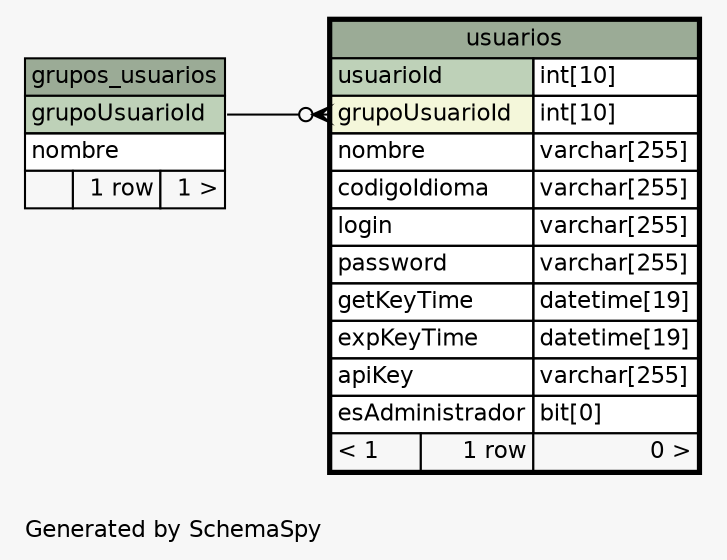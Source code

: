 // dot 2.38.0 on Windows 10 10.0
// SchemaSpy rev 590
digraph "oneDegreeRelationshipsDiagram" {
  graph [
    rankdir="RL"
    bgcolor="#f7f7f7"
    label="\nGenerated by SchemaSpy"
    labeljust="l"
    nodesep="0.18"
    ranksep="0.46"
    fontname="Helvetica"
    fontsize="11"
  ];
  node [
    fontname="Helvetica"
    fontsize="11"
    shape="plaintext"
  ];
  edge [
    arrowsize="0.8"
  ];
  "usuarios":"grupoUsuarioId":w -> "grupos_usuarios":"grupoUsuarioId":e [arrowhead=none dir=back arrowtail=crowodot];
  "grupos_usuarios" [
    label=<
    <TABLE BORDER="0" CELLBORDER="1" CELLSPACING="0" BGCOLOR="#ffffff">
      <TR><TD COLSPAN="3" BGCOLOR="#9bab96" ALIGN="CENTER">grupos_usuarios</TD></TR>
      <TR><TD PORT="grupoUsuarioId" COLSPAN="3" BGCOLOR="#bed1b8" ALIGN="LEFT">grupoUsuarioId</TD></TR>
      <TR><TD PORT="nombre" COLSPAN="3" ALIGN="LEFT">nombre</TD></TR>
      <TR><TD ALIGN="LEFT" BGCOLOR="#f7f7f7">  </TD><TD ALIGN="RIGHT" BGCOLOR="#f7f7f7">1 row</TD><TD ALIGN="RIGHT" BGCOLOR="#f7f7f7">1 &gt;</TD></TR>
    </TABLE>>
    URL="grupos_usuarios.html"
    tooltip="grupos_usuarios"
  ];
  "usuarios" [
    label=<
    <TABLE BORDER="2" CELLBORDER="1" CELLSPACING="0" BGCOLOR="#ffffff">
      <TR><TD COLSPAN="3" BGCOLOR="#9bab96" ALIGN="CENTER">usuarios</TD></TR>
      <TR><TD PORT="usuarioId" COLSPAN="2" BGCOLOR="#bed1b8" ALIGN="LEFT">usuarioId</TD><TD PORT="usuarioId.type" ALIGN="LEFT">int[10]</TD></TR>
      <TR><TD PORT="grupoUsuarioId" COLSPAN="2" BGCOLOR="#f4f7da" ALIGN="LEFT">grupoUsuarioId</TD><TD PORT="grupoUsuarioId.type" ALIGN="LEFT">int[10]</TD></TR>
      <TR><TD PORT="nombre" COLSPAN="2" ALIGN="LEFT">nombre</TD><TD PORT="nombre.type" ALIGN="LEFT">varchar[255]</TD></TR>
      <TR><TD PORT="codigoIdioma" COLSPAN="2" ALIGN="LEFT">codigoIdioma</TD><TD PORT="codigoIdioma.type" ALIGN="LEFT">varchar[255]</TD></TR>
      <TR><TD PORT="login" COLSPAN="2" ALIGN="LEFT">login</TD><TD PORT="login.type" ALIGN="LEFT">varchar[255]</TD></TR>
      <TR><TD PORT="password" COLSPAN="2" ALIGN="LEFT">password</TD><TD PORT="password.type" ALIGN="LEFT">varchar[255]</TD></TR>
      <TR><TD PORT="getKeyTime" COLSPAN="2" ALIGN="LEFT">getKeyTime</TD><TD PORT="getKeyTime.type" ALIGN="LEFT">datetime[19]</TD></TR>
      <TR><TD PORT="expKeyTime" COLSPAN="2" ALIGN="LEFT">expKeyTime</TD><TD PORT="expKeyTime.type" ALIGN="LEFT">datetime[19]</TD></TR>
      <TR><TD PORT="apiKey" COLSPAN="2" ALIGN="LEFT">apiKey</TD><TD PORT="apiKey.type" ALIGN="LEFT">varchar[255]</TD></TR>
      <TR><TD PORT="esAdministrador" COLSPAN="2" ALIGN="LEFT">esAdministrador</TD><TD PORT="esAdministrador.type" ALIGN="LEFT">bit[0]</TD></TR>
      <TR><TD ALIGN="LEFT" BGCOLOR="#f7f7f7">&lt; 1</TD><TD ALIGN="RIGHT" BGCOLOR="#f7f7f7">1 row</TD><TD ALIGN="RIGHT" BGCOLOR="#f7f7f7">0 &gt;</TD></TR>
    </TABLE>>
    URL="usuarios.html"
    tooltip="usuarios"
  ];
}
